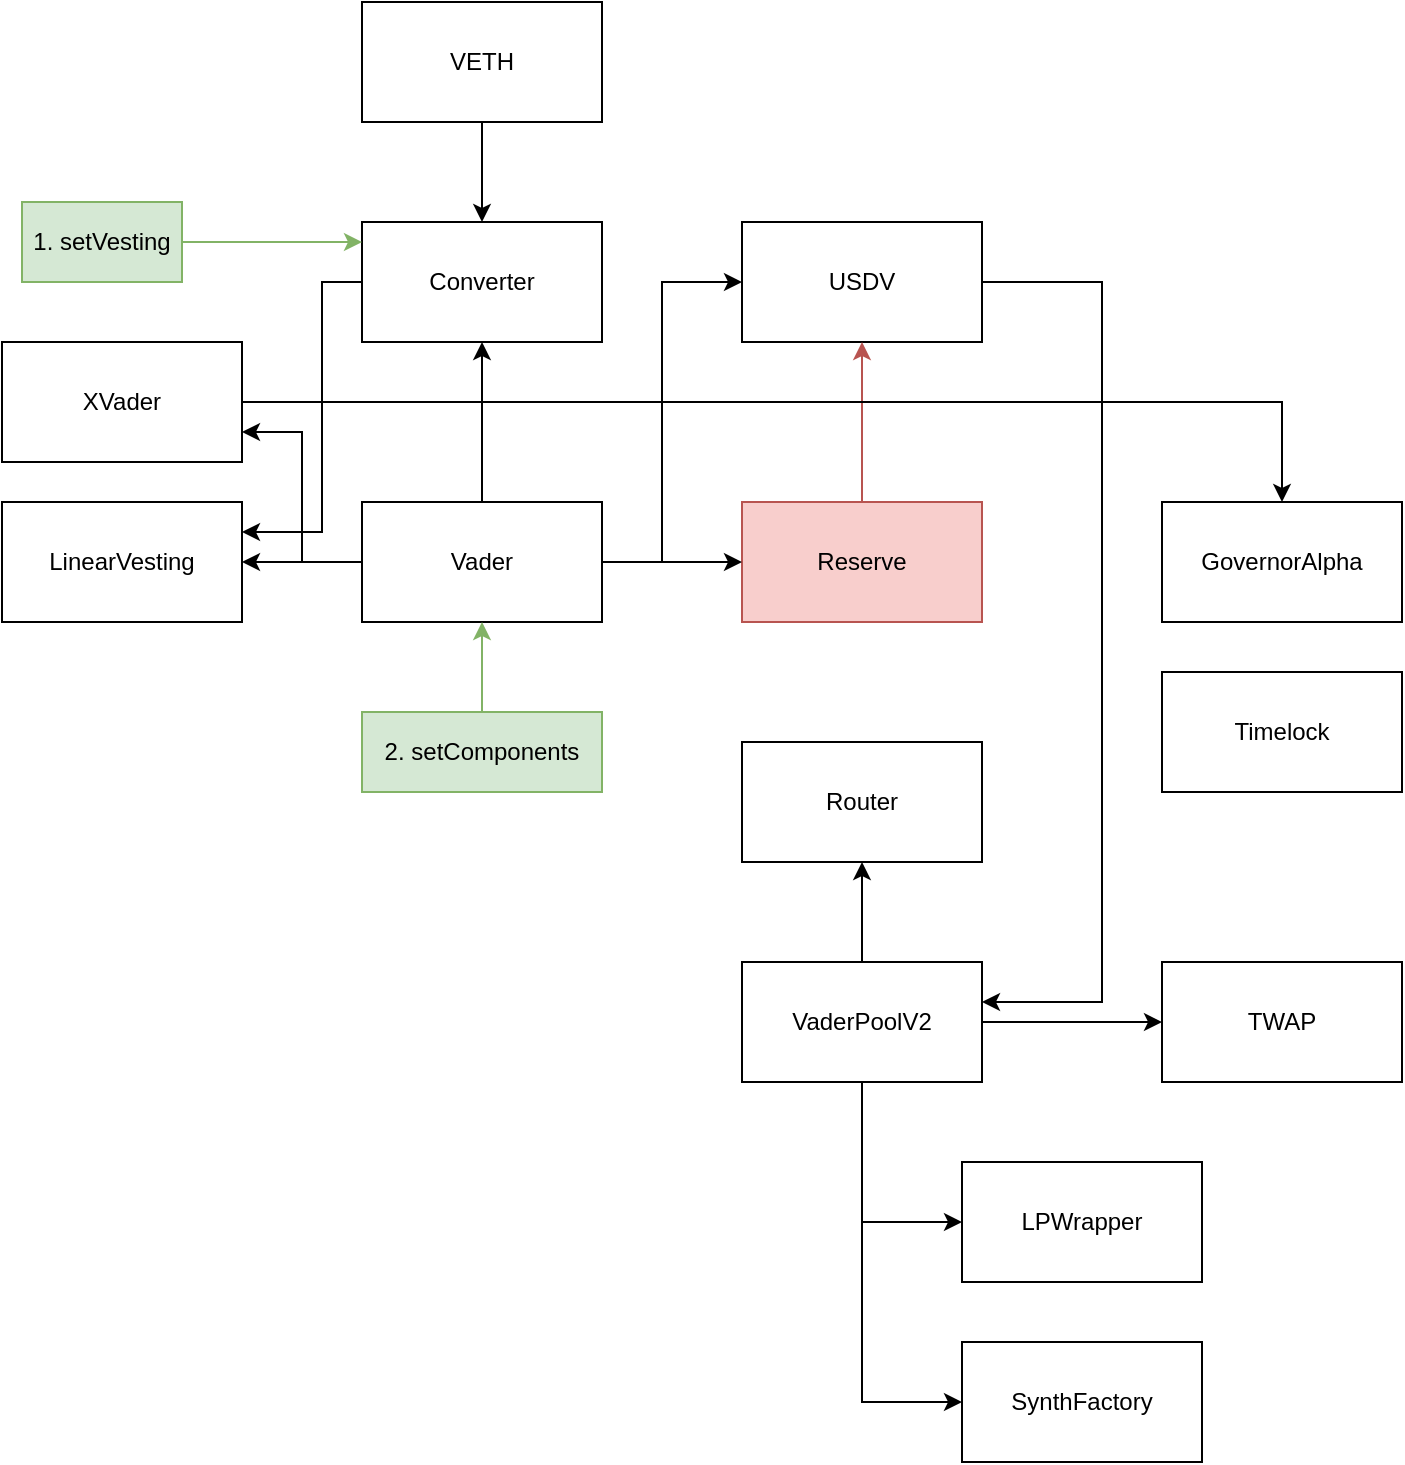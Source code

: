 <mxfile version="15.8.4" type="device"><diagram id="hppAtZGRtyBYPSNbsOE0" name="Page-1"><mxGraphModel dx="1350" dy="707" grid="1" gridSize="10" guides="1" tooltips="1" connect="1" arrows="1" fold="1" page="1" pageScale="1" pageWidth="1100" pageHeight="850" math="0" shadow="0"><root><mxCell id="0"/><mxCell id="1" parent="0"/><mxCell id="SMED7XCr4q9x-_h-L-x7-2" value="VETH" style="rounded=0;whiteSpace=wrap;html=1;" parent="1" vertex="1"><mxGeometry x="190" y="60" width="120" height="60" as="geometry"/></mxCell><mxCell id="SMED7XCr4q9x-_h-L-x7-3" value="Converter" style="rounded=0;whiteSpace=wrap;html=1;" parent="1" vertex="1"><mxGeometry x="190" y="170" width="120" height="60" as="geometry"/></mxCell><mxCell id="SMED7XCr4q9x-_h-L-x7-4" value="Vader" style="rounded=0;whiteSpace=wrap;html=1;" parent="1" vertex="1"><mxGeometry x="190" y="310" width="120" height="60" as="geometry"/></mxCell><mxCell id="SMED7XCr4q9x-_h-L-x7-5" value="LinearVesting" style="rounded=0;whiteSpace=wrap;html=1;" parent="1" vertex="1"><mxGeometry x="10" y="310" width="120" height="60" as="geometry"/></mxCell><mxCell id="SMED7XCr4q9x-_h-L-x7-6" value="" style="endArrow=classic;html=1;rounded=0;exitX=0;exitY=0.5;exitDx=0;exitDy=0;strokeColor=default;labelBackgroundColor=default;fontColor=default;" parent="1" source="SMED7XCr4q9x-_h-L-x7-4" target="SMED7XCr4q9x-_h-L-x7-5" edge="1"><mxGeometry width="50" height="50" relative="1" as="geometry"><mxPoint x="400" y="370" as="sourcePoint"/><mxPoint x="450" y="320" as="targetPoint"/></mxGeometry></mxCell><mxCell id="SMED7XCr4q9x-_h-L-x7-7" value="" style="endArrow=classic;html=1;rounded=0;exitX=0.5;exitY=0;exitDx=0;exitDy=0;" parent="1" source="SMED7XCr4q9x-_h-L-x7-4" target="SMED7XCr4q9x-_h-L-x7-3" edge="1"><mxGeometry width="50" height="50" relative="1" as="geometry"><mxPoint x="400" y="370" as="sourcePoint"/><mxPoint x="450" y="320" as="targetPoint"/></mxGeometry></mxCell><mxCell id="SMED7XCr4q9x-_h-L-x7-9" value="" style="endArrow=classic;html=1;rounded=0;exitX=0.5;exitY=1;exitDx=0;exitDy=0;" parent="1" source="SMED7XCr4q9x-_h-L-x7-2" target="SMED7XCr4q9x-_h-L-x7-3" edge="1"><mxGeometry width="50" height="50" relative="1" as="geometry"><mxPoint x="400" y="370" as="sourcePoint"/><mxPoint x="450" y="320" as="targetPoint"/></mxGeometry></mxCell><mxCell id="SMED7XCr4q9x-_h-L-x7-10" value="Reserve" style="rounded=0;whiteSpace=wrap;html=1;fillColor=#f8cecc;strokeColor=#b85450;" parent="1" vertex="1"><mxGeometry x="380" y="310" width="120" height="60" as="geometry"/></mxCell><mxCell id="SMED7XCr4q9x-_h-L-x7-11" value="" style="endArrow=classic;html=1;rounded=0;exitX=1;exitY=0.5;exitDx=0;exitDy=0;entryX=0;entryY=0.5;entryDx=0;entryDy=0;" parent="1" source="SMED7XCr4q9x-_h-L-x7-4" target="SMED7XCr4q9x-_h-L-x7-10" edge="1"><mxGeometry width="50" height="50" relative="1" as="geometry"><mxPoint x="400" y="370" as="sourcePoint"/><mxPoint x="450" y="320" as="targetPoint"/></mxGeometry></mxCell><mxCell id="SMED7XCr4q9x-_h-L-x7-12" value="Router" style="rounded=0;whiteSpace=wrap;html=1;" parent="1" vertex="1"><mxGeometry x="380" y="430" width="120" height="60" as="geometry"/></mxCell><mxCell id="SMED7XCr4q9x-_h-L-x7-13" value="VaderPoolV2" style="rounded=0;whiteSpace=wrap;html=1;fillColor=default;strokeColor=default;fontColor=default;" parent="1" vertex="1"><mxGeometry x="380" y="540" width="120" height="60" as="geometry"/></mxCell><mxCell id="SMED7XCr4q9x-_h-L-x7-14" value="" style="endArrow=classic;html=1;rounded=0;exitX=0.5;exitY=0;exitDx=0;exitDy=0;entryX=0.5;entryY=1;entryDx=0;entryDy=0;" parent="1" source="SMED7XCr4q9x-_h-L-x7-13" target="SMED7XCr4q9x-_h-L-x7-12" edge="1"><mxGeometry width="50" height="50" relative="1" as="geometry"><mxPoint x="400" y="370" as="sourcePoint"/><mxPoint x="450" y="320" as="targetPoint"/></mxGeometry></mxCell><mxCell id="SMED7XCr4q9x-_h-L-x7-20" value="USDV" style="rounded=0;whiteSpace=wrap;html=1;" parent="1" vertex="1"><mxGeometry x="380" y="170" width="120" height="60" as="geometry"/></mxCell><mxCell id="SMED7XCr4q9x-_h-L-x7-21" value="" style="endArrow=classic;html=1;rounded=0;exitX=1;exitY=0.5;exitDx=0;exitDy=0;entryX=0;entryY=0.5;entryDx=0;entryDy=0;" parent="1" source="SMED7XCr4q9x-_h-L-x7-4" target="SMED7XCr4q9x-_h-L-x7-20" edge="1"><mxGeometry width="50" height="50" relative="1" as="geometry"><mxPoint x="400" y="370" as="sourcePoint"/><mxPoint x="450" y="320" as="targetPoint"/><Array as="points"><mxPoint x="340" y="340"/><mxPoint x="340" y="200"/></Array></mxGeometry></mxCell><mxCell id="SMED7XCr4q9x-_h-L-x7-22" value="GovernorAlpha" style="rounded=0;whiteSpace=wrap;html=1;" parent="1" vertex="1"><mxGeometry x="590" y="310" width="120" height="60" as="geometry"/></mxCell><mxCell id="SMED7XCr4q9x-_h-L-x7-23" value="Timelock" style="rounded=0;whiteSpace=wrap;html=1;" parent="1" vertex="1"><mxGeometry x="590" y="395" width="120" height="60" as="geometry"/></mxCell><mxCell id="IgApeeY2ADN8JjNcoFpt-17" value="" style="endArrow=classic;html=1;rounded=0;entryX=0.5;entryY=1;entryDx=0;entryDy=0;exitX=0.5;exitY=0;exitDx=0;exitDy=0;fillColor=#f8cecc;strokeColor=#b85450;" parent="1" source="SMED7XCr4q9x-_h-L-x7-10" target="SMED7XCr4q9x-_h-L-x7-20" edge="1"><mxGeometry width="50" height="50" relative="1" as="geometry"><mxPoint x="400" y="430" as="sourcePoint"/><mxPoint x="450" y="380" as="targetPoint"/></mxGeometry></mxCell><mxCell id="SZLhZE75QkHYMfdiYkfl-1" value="" style="endArrow=classic;html=1;rounded=0;exitX=1;exitY=0.5;exitDx=0;exitDy=0;" parent="1" source="SMED7XCr4q9x-_h-L-x7-20" edge="1"><mxGeometry width="50" height="50" relative="1" as="geometry"><mxPoint x="520" y="420" as="sourcePoint"/><mxPoint x="500" y="560" as="targetPoint"/><Array as="points"><mxPoint x="560" y="200"/><mxPoint x="560" y="560"/></Array></mxGeometry></mxCell><mxCell id="-M5mWxjZdmeeTcBptXFE-5" value="SynthFactory" style="rounded=0;whiteSpace=wrap;html=1;fillColor=default;strokeColor=default;fontColor=default;" parent="1" vertex="1"><mxGeometry x="490" y="730" width="120" height="60" as="geometry"/></mxCell><mxCell id="-M5mWxjZdmeeTcBptXFE-7" value="LPWrapper" style="rounded=0;whiteSpace=wrap;html=1;fillColor=default;strokeColor=default;fontColor=default;" parent="1" vertex="1"><mxGeometry x="490" y="640" width="120" height="60" as="geometry"/></mxCell><mxCell id="hNWRGyqSIjPSaWzCkLJC-1" value="XVader" style="rounded=0;whiteSpace=wrap;html=1;" parent="1" vertex="1"><mxGeometry x="10" y="230" width="120" height="60" as="geometry"/></mxCell><mxCell id="hNWRGyqSIjPSaWzCkLJC-2" value="" style="endArrow=classic;html=1;rounded=0;strokeColor=default;labelBackgroundColor=default;fontColor=default;entryX=1;entryY=0.75;entryDx=0;entryDy=0;" parent="1" target="hNWRGyqSIjPSaWzCkLJC-1" edge="1"><mxGeometry width="50" height="50" relative="1" as="geometry"><mxPoint x="190" y="340" as="sourcePoint"/><mxPoint x="140" y="350" as="targetPoint"/><Array as="points"><mxPoint x="160" y="340"/><mxPoint x="160" y="275"/></Array></mxGeometry></mxCell><mxCell id="2UcxN5osmkik3pUoLy1p-1" value="TWAP" style="rounded=0;whiteSpace=wrap;html=1;fillColor=default;strokeColor=default;fontColor=default;" parent="1" vertex="1"><mxGeometry x="590" y="540" width="120" height="60" as="geometry"/></mxCell><mxCell id="2UcxN5osmkik3pUoLy1p-4" style="edgeStyle=orthogonalEdgeStyle;rounded=0;orthogonalLoop=1;jettySize=auto;html=1;exitX=0.5;exitY=1;exitDx=0;exitDy=0;" parent="1" edge="1"><mxGeometry relative="1" as="geometry"><mxPoint x="650" y="760" as="sourcePoint"/><mxPoint x="650" y="760" as="targetPoint"/></mxGeometry></mxCell><mxCell id="2UcxN5osmkik3pUoLy1p-11" value="" style="endArrow=classic;html=1;rounded=0;entryX=0;entryY=0.5;entryDx=0;entryDy=0;exitX=0.5;exitY=1;exitDx=0;exitDy=0;" parent="1" source="SMED7XCr4q9x-_h-L-x7-13" target="-M5mWxjZdmeeTcBptXFE-5" edge="1"><mxGeometry width="50" height="50" relative="1" as="geometry"><mxPoint x="520" y="520" as="sourcePoint"/><mxPoint x="570" y="470" as="targetPoint"/><Array as="points"><mxPoint x="440" y="760"/></Array></mxGeometry></mxCell><mxCell id="2UcxN5osmkik3pUoLy1p-12" value="" style="endArrow=classic;html=1;rounded=0;exitX=0.5;exitY=1;exitDx=0;exitDy=0;entryX=0;entryY=0.5;entryDx=0;entryDy=0;" parent="1" source="SMED7XCr4q9x-_h-L-x7-13" target="-M5mWxjZdmeeTcBptXFE-7" edge="1"><mxGeometry width="50" height="50" relative="1" as="geometry"><mxPoint x="520" y="520" as="sourcePoint"/><mxPoint x="570" y="470" as="targetPoint"/><Array as="points"><mxPoint x="440" y="670"/></Array></mxGeometry></mxCell><mxCell id="2UcxN5osmkik3pUoLy1p-13" value="" style="endArrow=classic;html=1;rounded=0;exitX=1;exitY=0.5;exitDx=0;exitDy=0;entryX=0;entryY=0.5;entryDx=0;entryDy=0;" parent="1" source="SMED7XCr4q9x-_h-L-x7-13" target="2UcxN5osmkik3pUoLy1p-1" edge="1"><mxGeometry width="50" height="50" relative="1" as="geometry"><mxPoint x="520" y="520" as="sourcePoint"/><mxPoint x="570" y="470" as="targetPoint"/></mxGeometry></mxCell><mxCell id="BLTag42SFMmIgLD9xb18-2" value="" style="endArrow=classic;html=1;rounded=0;entryX=0.5;entryY=0;entryDx=0;entryDy=0;exitX=1;exitY=0.5;exitDx=0;exitDy=0;" parent="1" source="hNWRGyqSIjPSaWzCkLJC-1" target="SMED7XCr4q9x-_h-L-x7-22" edge="1"><mxGeometry width="50" height="50" relative="1" as="geometry"><mxPoint x="520" y="440" as="sourcePoint"/><mxPoint x="570" y="390" as="targetPoint"/><Array as="points"><mxPoint x="650" y="260"/></Array></mxGeometry></mxCell><mxCell id="_yz_DXHpv8N6XuaQBGm0-1" value="" style="endArrow=classic;html=1;rounded=0;entryX=1;entryY=0.25;entryDx=0;entryDy=0;exitX=0;exitY=0.5;exitDx=0;exitDy=0;" edge="1" parent="1" source="SMED7XCr4q9x-_h-L-x7-3" target="SMED7XCr4q9x-_h-L-x7-5"><mxGeometry width="50" height="50" relative="1" as="geometry"><mxPoint x="520" y="420" as="sourcePoint"/><mxPoint x="570" y="370" as="targetPoint"/><Array as="points"><mxPoint x="170" y="200"/><mxPoint x="170" y="325"/></Array></mxGeometry></mxCell><mxCell id="_yz_DXHpv8N6XuaQBGm0-2" value="1. setVesting" style="rounded=0;whiteSpace=wrap;html=1;fillColor=#d5e8d4;strokeColor=#82b366;" vertex="1" parent="1"><mxGeometry x="20" y="160" width="80" height="40" as="geometry"/></mxCell><mxCell id="_yz_DXHpv8N6XuaQBGm0-6" value="" style="endArrow=classic;html=1;rounded=0;exitX=1;exitY=0.5;exitDx=0;exitDy=0;fillColor=#d5e8d4;strokeColor=#82b366;" edge="1" parent="1" source="_yz_DXHpv8N6XuaQBGm0-2"><mxGeometry width="50" height="50" relative="1" as="geometry"><mxPoint x="520" y="390" as="sourcePoint"/><mxPoint x="190" y="180" as="targetPoint"/></mxGeometry></mxCell><mxCell id="_yz_DXHpv8N6XuaQBGm0-7" value="2. setComponents" style="rounded=0;whiteSpace=wrap;html=1;fillColor=#d5e8d4;strokeColor=#82b366;" vertex="1" parent="1"><mxGeometry x="190" y="415" width="120" height="40" as="geometry"/></mxCell><mxCell id="_yz_DXHpv8N6XuaQBGm0-8" value="" style="endArrow=classic;html=1;rounded=0;fillColor=#d5e8d4;strokeColor=#82b366;entryX=0.5;entryY=1;entryDx=0;entryDy=0;exitX=0.5;exitY=0;exitDx=0;exitDy=0;" edge="1" parent="1" source="_yz_DXHpv8N6XuaQBGm0-7" target="SMED7XCr4q9x-_h-L-x7-4"><mxGeometry width="50" height="50" relative="1" as="geometry"><mxPoint x="250" y="410" as="sourcePoint"/><mxPoint x="200" y="190" as="targetPoint"/></mxGeometry></mxCell></root></mxGraphModel></diagram></mxfile>